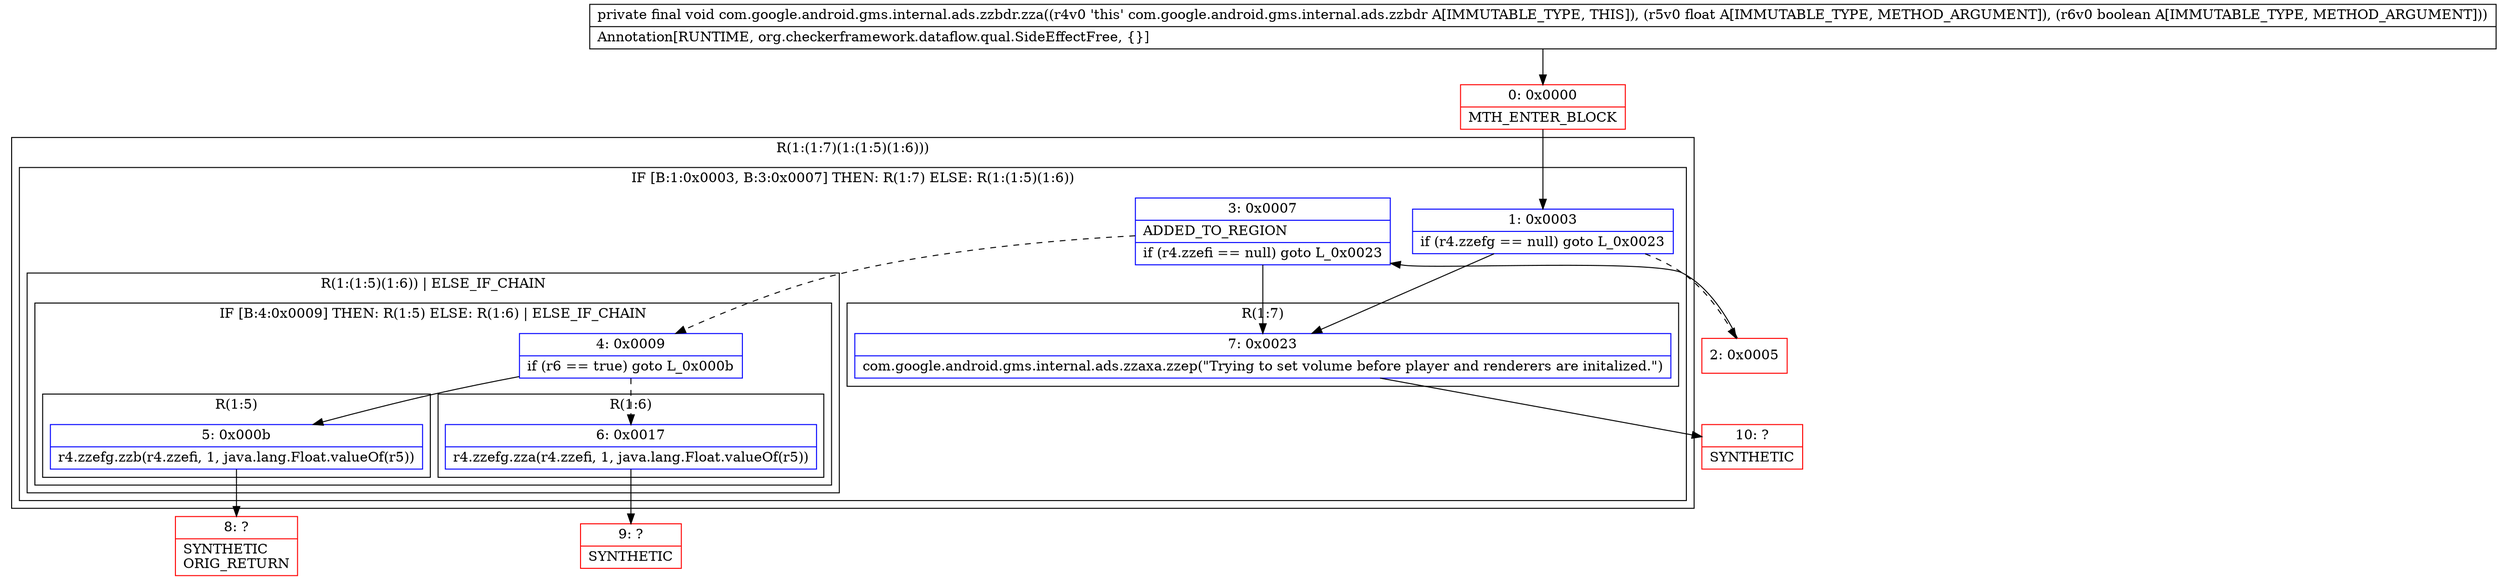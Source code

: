 digraph "CFG forcom.google.android.gms.internal.ads.zzbdr.zza(FZ)V" {
subgraph cluster_Region_68230658 {
label = "R(1:(1:7)(1:(1:5)(1:6)))";
node [shape=record,color=blue];
subgraph cluster_IfRegion_1068405497 {
label = "IF [B:1:0x0003, B:3:0x0007] THEN: R(1:7) ELSE: R(1:(1:5)(1:6))";
node [shape=record,color=blue];
Node_1 [shape=record,label="{1\:\ 0x0003|if (r4.zzefg == null) goto L_0x0023\l}"];
Node_3 [shape=record,label="{3\:\ 0x0007|ADDED_TO_REGION\l|if (r4.zzefi == null) goto L_0x0023\l}"];
subgraph cluster_Region_1161080932 {
label = "R(1:7)";
node [shape=record,color=blue];
Node_7 [shape=record,label="{7\:\ 0x0023|com.google.android.gms.internal.ads.zzaxa.zzep(\"Trying to set volume before player and renderers are initalized.\")\l}"];
}
subgraph cluster_Region_183941294 {
label = "R(1:(1:5)(1:6)) | ELSE_IF_CHAIN\l";
node [shape=record,color=blue];
subgraph cluster_IfRegion_102450940 {
label = "IF [B:4:0x0009] THEN: R(1:5) ELSE: R(1:6) | ELSE_IF_CHAIN\l";
node [shape=record,color=blue];
Node_4 [shape=record,label="{4\:\ 0x0009|if (r6 == true) goto L_0x000b\l}"];
subgraph cluster_Region_1307129244 {
label = "R(1:5)";
node [shape=record,color=blue];
Node_5 [shape=record,label="{5\:\ 0x000b|r4.zzefg.zzb(r4.zzefi, 1, java.lang.Float.valueOf(r5))\l}"];
}
subgraph cluster_Region_759045077 {
label = "R(1:6)";
node [shape=record,color=blue];
Node_6 [shape=record,label="{6\:\ 0x0017|r4.zzefg.zza(r4.zzefi, 1, java.lang.Float.valueOf(r5))\l}"];
}
}
}
}
}
Node_0 [shape=record,color=red,label="{0\:\ 0x0000|MTH_ENTER_BLOCK\l}"];
Node_2 [shape=record,color=red,label="{2\:\ 0x0005}"];
Node_8 [shape=record,color=red,label="{8\:\ ?|SYNTHETIC\lORIG_RETURN\l}"];
Node_9 [shape=record,color=red,label="{9\:\ ?|SYNTHETIC\l}"];
Node_10 [shape=record,color=red,label="{10\:\ ?|SYNTHETIC\l}"];
MethodNode[shape=record,label="{private final void com.google.android.gms.internal.ads.zzbdr.zza((r4v0 'this' com.google.android.gms.internal.ads.zzbdr A[IMMUTABLE_TYPE, THIS]), (r5v0 float A[IMMUTABLE_TYPE, METHOD_ARGUMENT]), (r6v0 boolean A[IMMUTABLE_TYPE, METHOD_ARGUMENT]))  | Annotation[RUNTIME, org.checkerframework.dataflow.qual.SideEffectFree, \{\}]\l}"];
MethodNode -> Node_0;
Node_1 -> Node_2[style=dashed];
Node_1 -> Node_7;
Node_3 -> Node_4[style=dashed];
Node_3 -> Node_7;
Node_7 -> Node_10;
Node_4 -> Node_5;
Node_4 -> Node_6[style=dashed];
Node_5 -> Node_8;
Node_6 -> Node_9;
Node_0 -> Node_1;
Node_2 -> Node_3;
}

